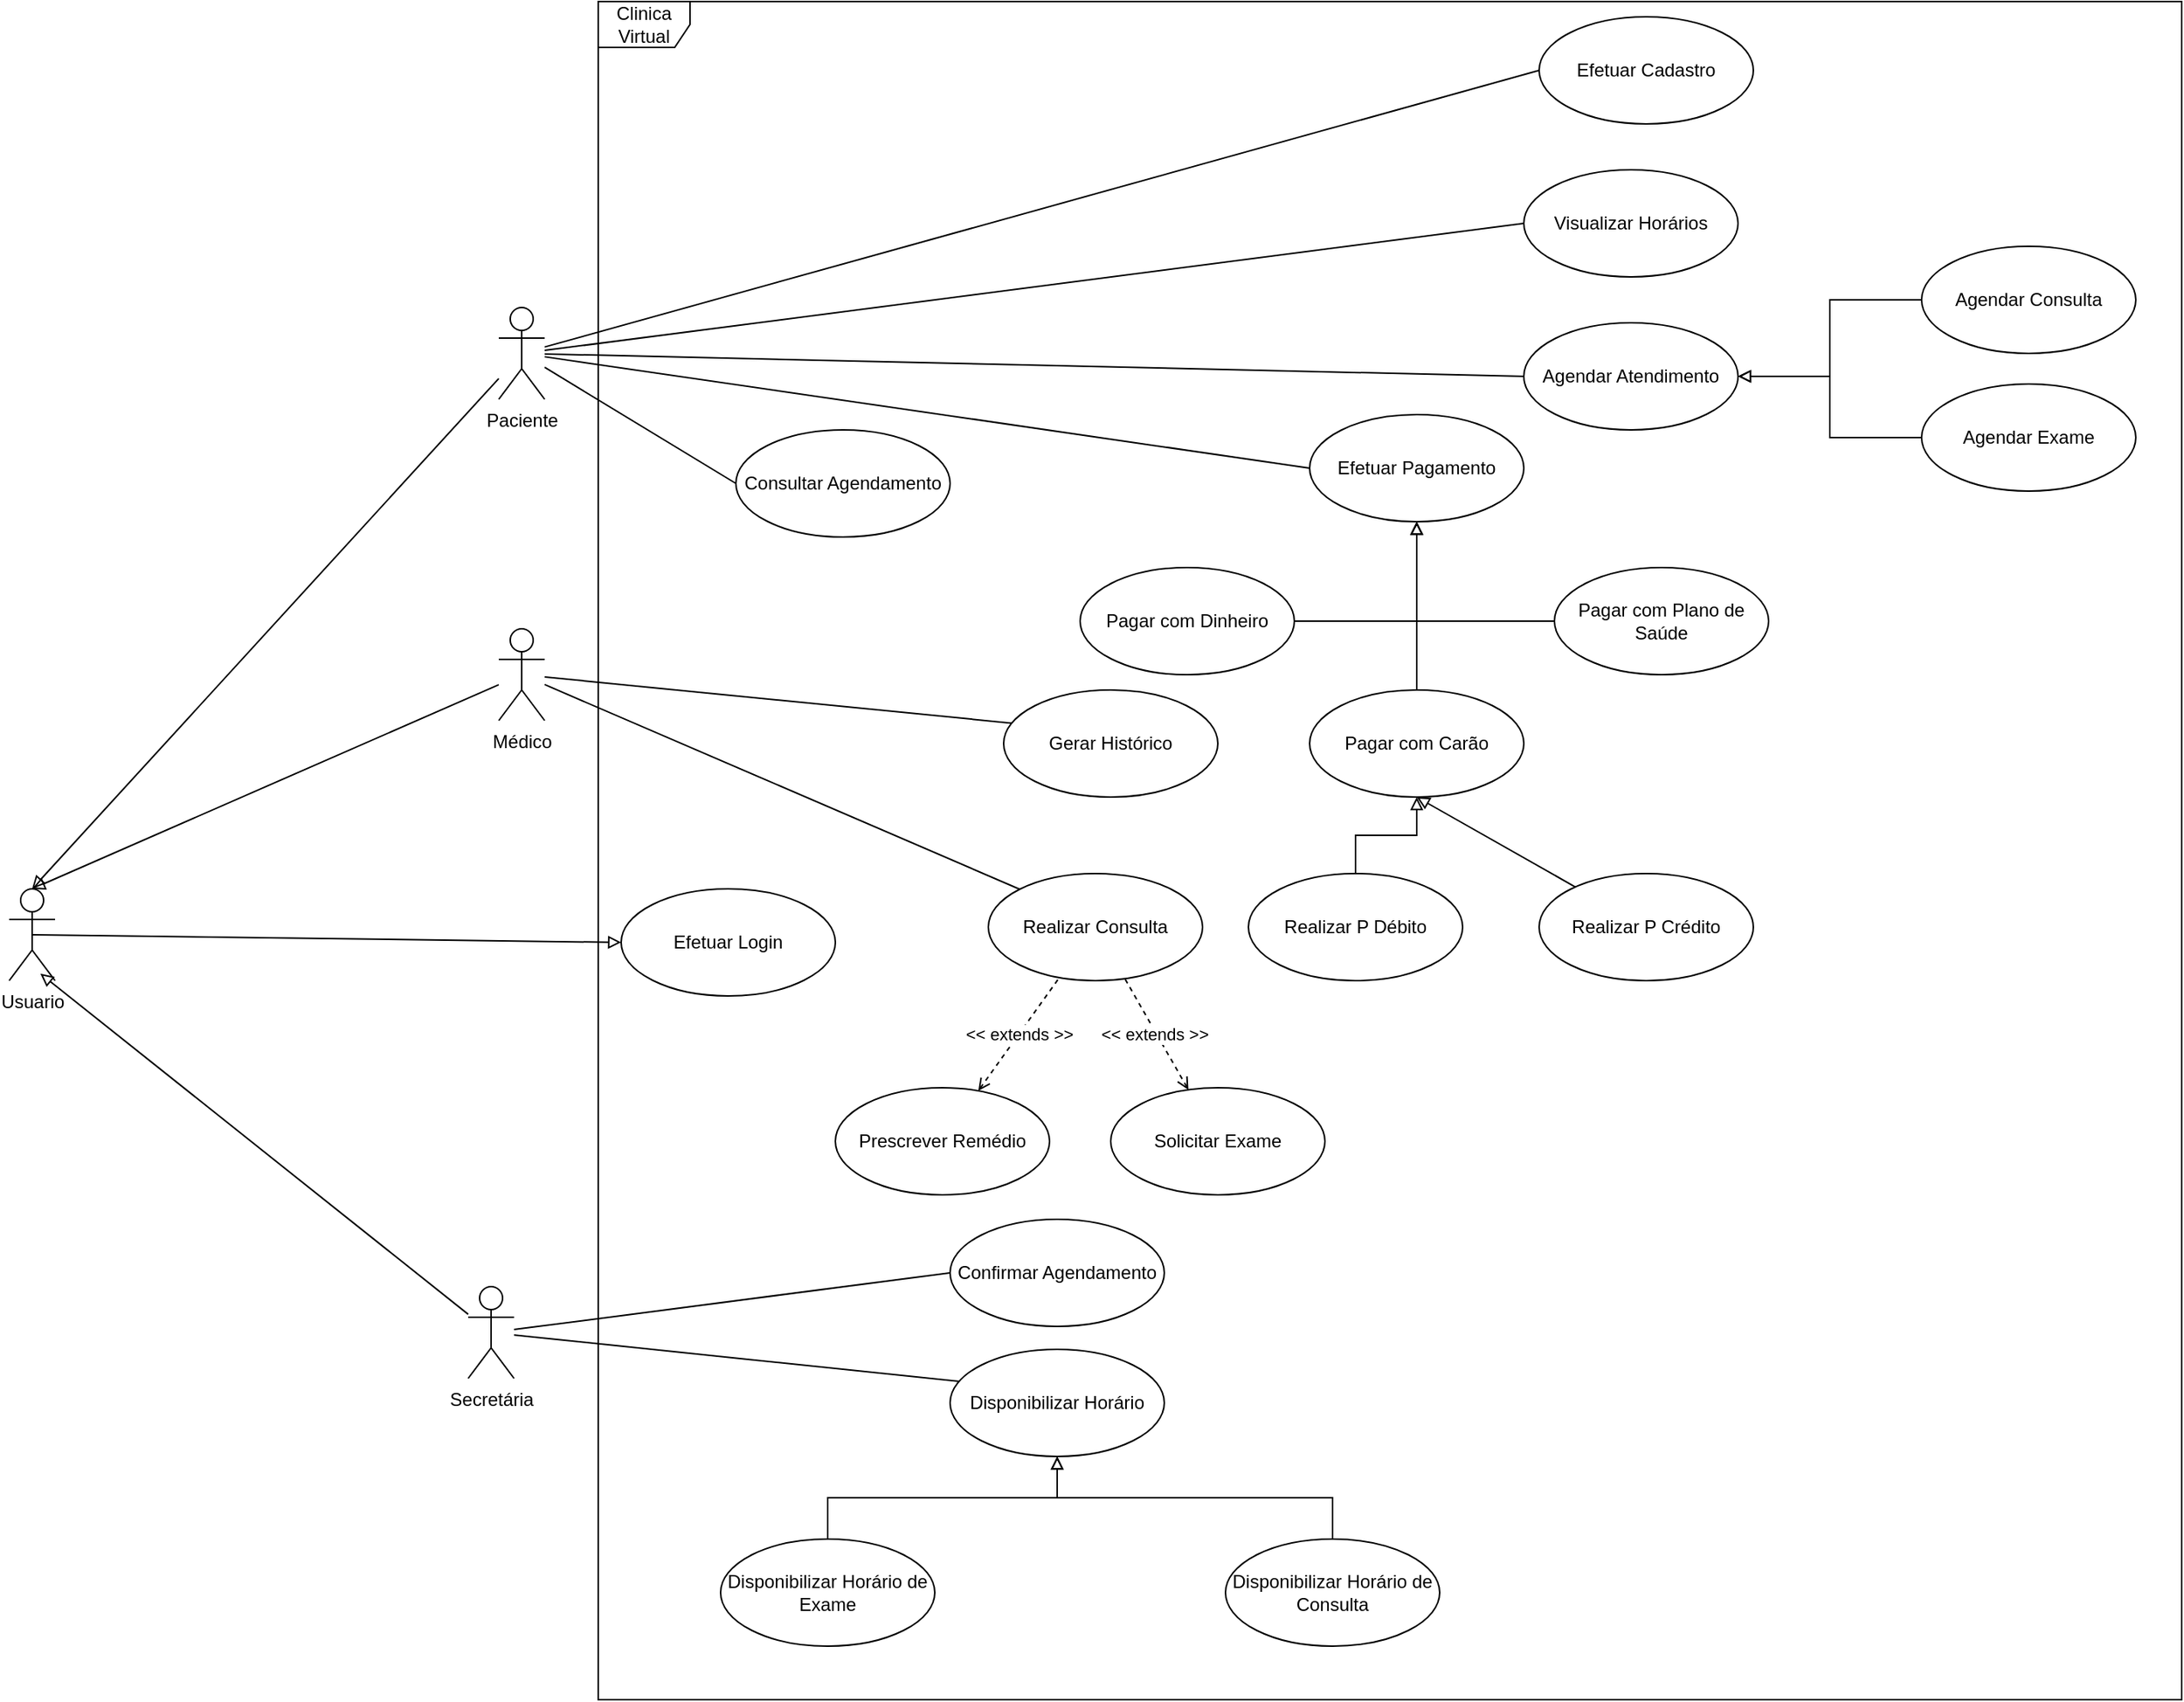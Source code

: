 <mxfile version="22.0.2" type="github">
  <diagram name="Page-1" id="pfaS7ZpM_EYnSTStmScy">
    <mxGraphModel dx="3985" dy="1880" grid="1" gridSize="10" guides="1" tooltips="1" connect="1" arrows="1" fold="1" page="0" pageScale="1" pageWidth="850" pageHeight="1100" math="0" shadow="0">
      <root>
        <mxCell id="0" />
        <mxCell id="1" parent="0" />
        <mxCell id="6sc8-dq7xgFRiXsgVK_B-14" style="rounded=0;orthogonalLoop=1;jettySize=auto;html=1;entryX=0;entryY=0.5;entryDx=0;entryDy=0;endArrow=none;endFill=0;" edge="1" parent="1" source="6sc8-dq7xgFRiXsgVK_B-1" target="6sc8-dq7xgFRiXsgVK_B-9">
          <mxGeometry relative="1" as="geometry" />
        </mxCell>
        <mxCell id="6sc8-dq7xgFRiXsgVK_B-15" style="rounded=0;orthogonalLoop=1;jettySize=auto;html=1;entryX=0;entryY=0.5;entryDx=0;entryDy=0;endArrow=none;endFill=0;" edge="1" parent="1" source="6sc8-dq7xgFRiXsgVK_B-1" target="6sc8-dq7xgFRiXsgVK_B-8">
          <mxGeometry relative="1" as="geometry" />
        </mxCell>
        <mxCell id="6sc8-dq7xgFRiXsgVK_B-16" style="rounded=0;orthogonalLoop=1;jettySize=auto;html=1;entryX=0;entryY=0.5;entryDx=0;entryDy=0;endArrow=none;endFill=0;" edge="1" parent="1" source="6sc8-dq7xgFRiXsgVK_B-1" target="6sc8-dq7xgFRiXsgVK_B-6">
          <mxGeometry relative="1" as="geometry" />
        </mxCell>
        <mxCell id="6sc8-dq7xgFRiXsgVK_B-18" style="rounded=0;orthogonalLoop=1;jettySize=auto;html=1;entryX=0;entryY=0.5;entryDx=0;entryDy=0;endArrow=none;endFill=0;" edge="1" parent="1" source="6sc8-dq7xgFRiXsgVK_B-1" target="6sc8-dq7xgFRiXsgVK_B-5">
          <mxGeometry relative="1" as="geometry" />
        </mxCell>
        <mxCell id="6sc8-dq7xgFRiXsgVK_B-28" style="rounded=0;orthogonalLoop=1;jettySize=auto;html=1;entryX=0;entryY=0.5;entryDx=0;entryDy=0;endArrow=none;endFill=0;" edge="1" parent="1" source="6sc8-dq7xgFRiXsgVK_B-1" target="6sc8-dq7xgFRiXsgVK_B-25">
          <mxGeometry relative="1" as="geometry" />
        </mxCell>
        <mxCell id="6sc8-dq7xgFRiXsgVK_B-1" value="Paciente" style="shape=umlActor;verticalLabelPosition=bottom;verticalAlign=top;html=1;" vertex="1" parent="1">
          <mxGeometry x="-820" y="120" width="30" height="60" as="geometry" />
        </mxCell>
        <mxCell id="6sc8-dq7xgFRiXsgVK_B-30" style="rounded=0;orthogonalLoop=1;jettySize=auto;html=1;entryX=0;entryY=0;entryDx=0;entryDy=0;endArrow=none;endFill=0;" edge="1" parent="1" source="6sc8-dq7xgFRiXsgVK_B-2" target="6sc8-dq7xgFRiXsgVK_B-29">
          <mxGeometry relative="1" as="geometry" />
        </mxCell>
        <mxCell id="6sc8-dq7xgFRiXsgVK_B-36" style="rounded=0;orthogonalLoop=1;jettySize=auto;html=1;entryX=1;entryY=0.5;entryDx=0;entryDy=0;endArrow=none;endFill=0;" edge="1" parent="1" source="6sc8-dq7xgFRiXsgVK_B-2" target="6sc8-dq7xgFRiXsgVK_B-35">
          <mxGeometry relative="1" as="geometry" />
        </mxCell>
        <mxCell id="6sc8-dq7xgFRiXsgVK_B-2" value="Médico" style="shape=umlActor;verticalLabelPosition=bottom;verticalAlign=top;html=1;" vertex="1" parent="1">
          <mxGeometry x="-820" y="330" width="30" height="60" as="geometry" />
        </mxCell>
        <mxCell id="6sc8-dq7xgFRiXsgVK_B-34" style="rounded=0;orthogonalLoop=1;jettySize=auto;html=1;entryX=1;entryY=0.5;entryDx=0;entryDy=0;endArrow=none;endFill=0;" edge="1" parent="1" source="6sc8-dq7xgFRiXsgVK_B-3" target="6sc8-dq7xgFRiXsgVK_B-20">
          <mxGeometry relative="1" as="geometry" />
        </mxCell>
        <mxCell id="6sc8-dq7xgFRiXsgVK_B-37" style="rounded=0;orthogonalLoop=1;jettySize=auto;html=1;entryX=0;entryY=0.5;entryDx=0;entryDy=0;endArrow=none;endFill=0;" edge="1" parent="1" source="6sc8-dq7xgFRiXsgVK_B-3" target="6sc8-dq7xgFRiXsgVK_B-19">
          <mxGeometry relative="1" as="geometry" />
        </mxCell>
        <mxCell id="6sc8-dq7xgFRiXsgVK_B-55" style="rounded=0;orthogonalLoop=1;jettySize=auto;html=1;entryX=0.681;entryY=0.924;entryDx=0;entryDy=0;entryPerimeter=0;endArrow=block;endFill=0;" edge="1" parent="1" source="6sc8-dq7xgFRiXsgVK_B-3" target="6sc8-dq7xgFRiXsgVK_B-45">
          <mxGeometry relative="1" as="geometry">
            <mxPoint x="-1120.0" y="600.0" as="targetPoint" />
          </mxGeometry>
        </mxCell>
        <mxCell id="6sc8-dq7xgFRiXsgVK_B-3" value="Secretária" style="shape=umlActor;verticalLabelPosition=bottom;verticalAlign=top;html=1;" vertex="1" parent="1">
          <mxGeometry x="-840" y="760" width="30" height="60" as="geometry" />
        </mxCell>
        <mxCell id="6sc8-dq7xgFRiXsgVK_B-5" value="Visualizar Horários" style="ellipse;whiteSpace=wrap;html=1;" vertex="1" parent="1">
          <mxGeometry x="-150" y="30" width="140" height="70" as="geometry" />
        </mxCell>
        <mxCell id="6sc8-dq7xgFRiXsgVK_B-6" value="Consultar Agendamento" style="ellipse;whiteSpace=wrap;html=1;" vertex="1" parent="1">
          <mxGeometry x="-665" y="200" width="140" height="70" as="geometry" />
        </mxCell>
        <mxCell id="6sc8-dq7xgFRiXsgVK_B-8" value="Agendar Atendimento" style="ellipse;whiteSpace=wrap;html=1;" vertex="1" parent="1">
          <mxGeometry x="-150" y="130" width="140" height="70" as="geometry" />
        </mxCell>
        <mxCell id="6sc8-dq7xgFRiXsgVK_B-9" value="Efetuar Cadastro" style="ellipse;whiteSpace=wrap;html=1;" vertex="1" parent="1">
          <mxGeometry x="-140" y="-70" width="140" height="70" as="geometry" />
        </mxCell>
        <mxCell id="6sc8-dq7xgFRiXsgVK_B-13" style="edgeStyle=orthogonalEdgeStyle;rounded=0;orthogonalLoop=1;jettySize=auto;html=1;entryX=1;entryY=0.5;entryDx=0;entryDy=0;endArrow=block;endFill=0;" edge="1" parent="1" source="6sc8-dq7xgFRiXsgVK_B-10" target="6sc8-dq7xgFRiXsgVK_B-8">
          <mxGeometry relative="1" as="geometry" />
        </mxCell>
        <mxCell id="6sc8-dq7xgFRiXsgVK_B-10" value="Agendar Exame" style="ellipse;whiteSpace=wrap;html=1;" vertex="1" parent="1">
          <mxGeometry x="110" y="170" width="140" height="70" as="geometry" />
        </mxCell>
        <mxCell id="6sc8-dq7xgFRiXsgVK_B-12" style="edgeStyle=orthogonalEdgeStyle;rounded=0;orthogonalLoop=1;jettySize=auto;html=1;entryX=1;entryY=0.5;entryDx=0;entryDy=0;endArrow=block;endFill=0;" edge="1" parent="1" source="6sc8-dq7xgFRiXsgVK_B-11" target="6sc8-dq7xgFRiXsgVK_B-8">
          <mxGeometry relative="1" as="geometry" />
        </mxCell>
        <mxCell id="6sc8-dq7xgFRiXsgVK_B-11" value="Agendar Consulta" style="ellipse;whiteSpace=wrap;html=1;" vertex="1" parent="1">
          <mxGeometry x="110" y="80" width="140" height="70" as="geometry" />
        </mxCell>
        <mxCell id="6sc8-dq7xgFRiXsgVK_B-19" value="Confirmar Agendamento" style="ellipse;whiteSpace=wrap;html=1;" vertex="1" parent="1">
          <mxGeometry x="-525" y="716" width="140" height="70" as="geometry" />
        </mxCell>
        <mxCell id="6sc8-dq7xgFRiXsgVK_B-20" value="Disponibilizar Horário" style="ellipse;whiteSpace=wrap;html=1;" vertex="1" parent="1">
          <mxGeometry x="-525" y="801" width="140" height="70" as="geometry" />
        </mxCell>
        <mxCell id="6sc8-dq7xgFRiXsgVK_B-23" style="edgeStyle=orthogonalEdgeStyle;rounded=0;orthogonalLoop=1;jettySize=auto;html=1;entryX=0.5;entryY=1;entryDx=0;entryDy=0;endArrow=block;endFill=0;exitX=0.5;exitY=0;exitDx=0;exitDy=0;" edge="1" parent="1" source="6sc8-dq7xgFRiXsgVK_B-21" target="6sc8-dq7xgFRiXsgVK_B-20">
          <mxGeometry relative="1" as="geometry" />
        </mxCell>
        <mxCell id="6sc8-dq7xgFRiXsgVK_B-21" value="Disponibilizar Horário de Exame" style="ellipse;whiteSpace=wrap;html=1;" vertex="1" parent="1">
          <mxGeometry x="-675" y="925" width="140" height="70" as="geometry" />
        </mxCell>
        <mxCell id="6sc8-dq7xgFRiXsgVK_B-24" style="edgeStyle=orthogonalEdgeStyle;rounded=0;orthogonalLoop=1;jettySize=auto;html=1;entryX=0.5;entryY=1;entryDx=0;entryDy=0;endArrow=block;endFill=0;exitX=0.5;exitY=0;exitDx=0;exitDy=0;" edge="1" parent="1" source="6sc8-dq7xgFRiXsgVK_B-22" target="6sc8-dq7xgFRiXsgVK_B-20">
          <mxGeometry relative="1" as="geometry" />
        </mxCell>
        <mxCell id="6sc8-dq7xgFRiXsgVK_B-22" value="Disponibilizar Horário de Consulta" style="ellipse;whiteSpace=wrap;html=1;" vertex="1" parent="1">
          <mxGeometry x="-345" y="925" width="140" height="70" as="geometry" />
        </mxCell>
        <mxCell id="6sc8-dq7xgFRiXsgVK_B-25" value="Efetuar Pagamento" style="ellipse;whiteSpace=wrap;html=1;" vertex="1" parent="1">
          <mxGeometry x="-290" y="190" width="140" height="70" as="geometry" />
        </mxCell>
        <mxCell id="6sc8-dq7xgFRiXsgVK_B-32" value="&amp;lt;&amp;lt; extends &amp;gt;&amp;gt;&amp;nbsp;" style="rounded=0;orthogonalLoop=1;jettySize=auto;html=1;dashed=1;startArrow=open;startFill=0;endArrow=none;endFill=0;" edge="1" parent="1" source="6sc8-dq7xgFRiXsgVK_B-26" target="6sc8-dq7xgFRiXsgVK_B-29">
          <mxGeometry relative="1" as="geometry" />
        </mxCell>
        <mxCell id="6sc8-dq7xgFRiXsgVK_B-26" value="Solicitar Exame" style="ellipse;whiteSpace=wrap;html=1;" vertex="1" parent="1">
          <mxGeometry x="-420" y="630" width="140" height="70" as="geometry" />
        </mxCell>
        <mxCell id="6sc8-dq7xgFRiXsgVK_B-29" value="Realizar Consulta" style="ellipse;whiteSpace=wrap;html=1;" vertex="1" parent="1">
          <mxGeometry x="-500" y="490" width="140" height="70" as="geometry" />
        </mxCell>
        <mxCell id="6sc8-dq7xgFRiXsgVK_B-33" value="&amp;lt;&amp;lt; extends &amp;gt;&amp;gt;" style="rounded=0;orthogonalLoop=1;jettySize=auto;html=1;dashed=1;startArrow=open;startFill=0;endArrow=none;endFill=0;" edge="1" parent="1" source="6sc8-dq7xgFRiXsgVK_B-31" target="6sc8-dq7xgFRiXsgVK_B-29">
          <mxGeometry relative="1" as="geometry" />
        </mxCell>
        <mxCell id="6sc8-dq7xgFRiXsgVK_B-31" value="Prescrever Remédio" style="ellipse;whiteSpace=wrap;html=1;" vertex="1" parent="1">
          <mxGeometry x="-600" y="630" width="140" height="70" as="geometry" />
        </mxCell>
        <mxCell id="6sc8-dq7xgFRiXsgVK_B-35" value="Gerar Histórico" style="ellipse;whiteSpace=wrap;html=1;" vertex="1" parent="1">
          <mxGeometry x="-490" y="370" width="140" height="70" as="geometry" />
        </mxCell>
        <mxCell id="6sc8-dq7xgFRiXsgVK_B-50" style="edgeStyle=orthogonalEdgeStyle;rounded=0;orthogonalLoop=1;jettySize=auto;html=1;entryX=0.5;entryY=1;entryDx=0;entryDy=0;endArrow=block;endFill=0;" edge="1" parent="1" source="6sc8-dq7xgFRiXsgVK_B-39" target="6sc8-dq7xgFRiXsgVK_B-25">
          <mxGeometry relative="1" as="geometry" />
        </mxCell>
        <mxCell id="6sc8-dq7xgFRiXsgVK_B-39" value="Pagar com Dinheiro" style="ellipse;whiteSpace=wrap;html=1;" vertex="1" parent="1">
          <mxGeometry x="-440" y="290" width="140" height="70" as="geometry" />
        </mxCell>
        <mxCell id="6sc8-dq7xgFRiXsgVK_B-51" style="edgeStyle=orthogonalEdgeStyle;rounded=0;orthogonalLoop=1;jettySize=auto;html=1;entryX=0.5;entryY=1;entryDx=0;entryDy=0;endArrow=block;endFill=0;" edge="1" parent="1" source="6sc8-dq7xgFRiXsgVK_B-40" target="6sc8-dq7xgFRiXsgVK_B-25">
          <mxGeometry relative="1" as="geometry" />
        </mxCell>
        <mxCell id="6sc8-dq7xgFRiXsgVK_B-40" value="Pagar com Plano de Saúde" style="ellipse;whiteSpace=wrap;html=1;" vertex="1" parent="1">
          <mxGeometry x="-130" y="290" width="140" height="70" as="geometry" />
        </mxCell>
        <mxCell id="6sc8-dq7xgFRiXsgVK_B-44" value="Efetuar Login" style="ellipse;whiteSpace=wrap;html=1;" vertex="1" parent="1">
          <mxGeometry x="-740" y="500" width="140" height="70" as="geometry" />
        </mxCell>
        <mxCell id="6sc8-dq7xgFRiXsgVK_B-46" style="rounded=0;orthogonalLoop=1;jettySize=auto;html=1;endArrow=block;endFill=0;exitX=0.5;exitY=0.5;exitDx=0;exitDy=0;exitPerimeter=0;entryX=0;entryY=0.5;entryDx=0;entryDy=0;" edge="1" parent="1" source="6sc8-dq7xgFRiXsgVK_B-45" target="6sc8-dq7xgFRiXsgVK_B-44">
          <mxGeometry relative="1" as="geometry">
            <mxPoint x="-820" y="636.293" as="sourcePoint" />
            <mxPoint x="-705.964" y="615.713" as="targetPoint" />
          </mxGeometry>
        </mxCell>
        <mxCell id="6sc8-dq7xgFRiXsgVK_B-45" value="Usuario" style="shape=umlActor;verticalLabelPosition=bottom;verticalAlign=top;html=1;" vertex="1" parent="1">
          <mxGeometry x="-1140" y="500" width="30" height="60" as="geometry" />
        </mxCell>
        <mxCell id="6sc8-dq7xgFRiXsgVK_B-52" style="edgeStyle=orthogonalEdgeStyle;rounded=0;orthogonalLoop=1;jettySize=auto;html=1;endArrow=block;endFill=0;entryX=0.5;entryY=1;entryDx=0;entryDy=0;" edge="1" parent="1" source="6sc8-dq7xgFRiXsgVK_B-38" target="6sc8-dq7xgFRiXsgVK_B-25">
          <mxGeometry relative="1" as="geometry">
            <mxPoint x="-220" y="270" as="targetPoint" />
          </mxGeometry>
        </mxCell>
        <mxCell id="6sc8-dq7xgFRiXsgVK_B-38" value="Pagar com Carão" style="ellipse;whiteSpace=wrap;html=1;" vertex="1" parent="1">
          <mxGeometry x="-290" y="370" width="140" height="70" as="geometry" />
        </mxCell>
        <mxCell id="6sc8-dq7xgFRiXsgVK_B-53" style="rounded=0;orthogonalLoop=1;jettySize=auto;html=1;entryX=0.5;entryY=0;entryDx=0;entryDy=0;entryPerimeter=0;endArrow=block;endFill=0;" edge="1" parent="1" source="6sc8-dq7xgFRiXsgVK_B-1" target="6sc8-dq7xgFRiXsgVK_B-45">
          <mxGeometry relative="1" as="geometry" />
        </mxCell>
        <mxCell id="6sc8-dq7xgFRiXsgVK_B-54" style="rounded=0;orthogonalLoop=1;jettySize=auto;html=1;entryX=0.5;entryY=0;entryDx=0;entryDy=0;entryPerimeter=0;endArrow=block;endFill=0;" edge="1" parent="1" source="6sc8-dq7xgFRiXsgVK_B-2" target="6sc8-dq7xgFRiXsgVK_B-45">
          <mxGeometry relative="1" as="geometry" />
        </mxCell>
        <mxCell id="6sc8-dq7xgFRiXsgVK_B-58" style="edgeStyle=orthogonalEdgeStyle;rounded=0;orthogonalLoop=1;jettySize=auto;html=1;entryX=0.5;entryY=1;entryDx=0;entryDy=0;endArrow=block;endFill=0;" edge="1" parent="1" source="6sc8-dq7xgFRiXsgVK_B-56" target="6sc8-dq7xgFRiXsgVK_B-38">
          <mxGeometry relative="1" as="geometry" />
        </mxCell>
        <mxCell id="6sc8-dq7xgFRiXsgVK_B-56" value="Realizar P Débito" style="ellipse;whiteSpace=wrap;html=1;" vertex="1" parent="1">
          <mxGeometry x="-330" y="490" width="140" height="70" as="geometry" />
        </mxCell>
        <mxCell id="6sc8-dq7xgFRiXsgVK_B-59" style="rounded=0;orthogonalLoop=1;jettySize=auto;html=1;entryX=0.5;entryY=1;entryDx=0;entryDy=0;endArrow=block;endFill=0;" edge="1" parent="1" source="6sc8-dq7xgFRiXsgVK_B-57" target="6sc8-dq7xgFRiXsgVK_B-38">
          <mxGeometry relative="1" as="geometry" />
        </mxCell>
        <mxCell id="6sc8-dq7xgFRiXsgVK_B-60" value="Clinica Virtual" style="shape=umlFrame;whiteSpace=wrap;html=1;pointerEvents=0;" vertex="1" parent="1">
          <mxGeometry x="-755" y="-80" width="1035" height="1110" as="geometry" />
        </mxCell>
        <mxCell id="6sc8-dq7xgFRiXsgVK_B-57" value="Realizar P Crédito" style="ellipse;whiteSpace=wrap;html=1;" vertex="1" parent="1">
          <mxGeometry x="-140" y="490" width="140" height="70" as="geometry" />
        </mxCell>
      </root>
    </mxGraphModel>
  </diagram>
</mxfile>
